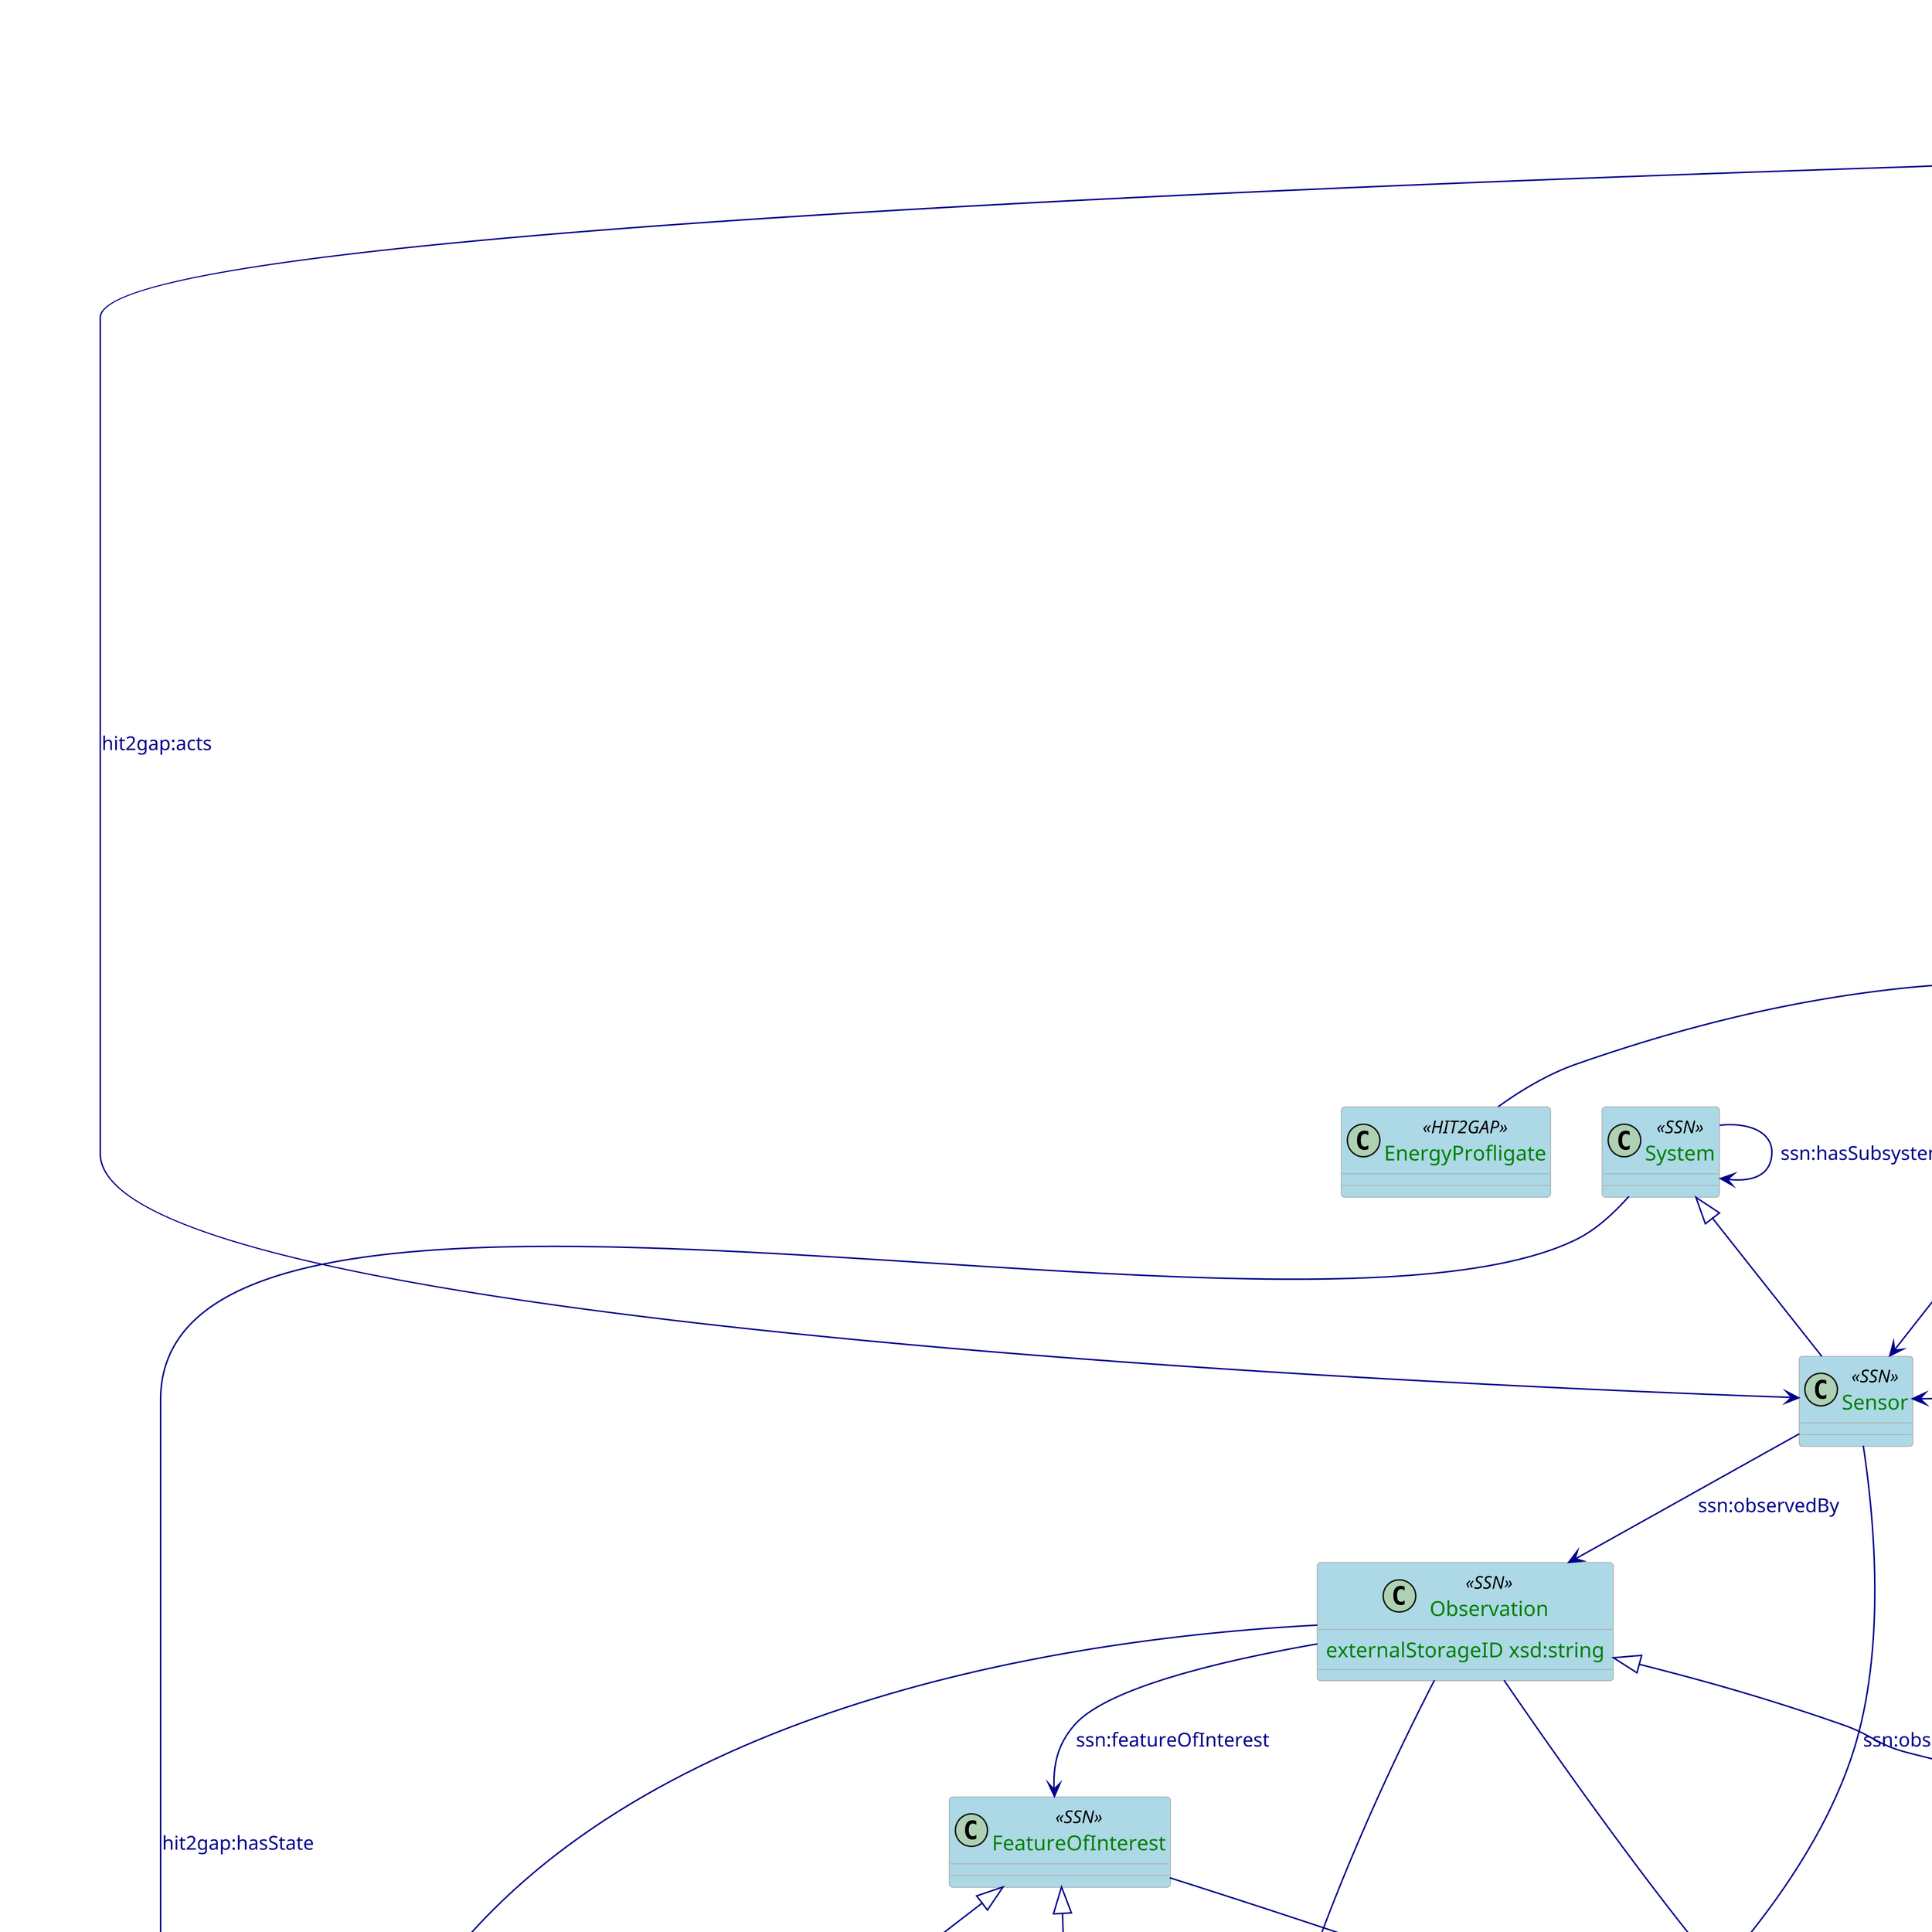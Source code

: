 @startuml
skinparam dpi 600

skinparam class {
  ArrowColor DarkBlue
  ArrowFontColor DarkBlue
  BackgroundColor LightBlue
  BorderColor DarkGrey
}
skinparam dpi 300
skinparam stereotypeCBackgroundColor Wheat
skinparam classAttributeFontColor  Green

class IfcActor <<IFC>> {
  id xsd:string
  name xsd:string
}

class IfcOccupant <<IFC>>{
  age xsd:double
  gender xsd:string
  lifestyle xsd:string
  jobType xsd:string
}

class User <<HIT2GAP>>{

}

class Notification <<HIT2GAP>>{

}

class Report <<HIT2GAP>>{

}

class Recommendation <<HIT2GAP>>{

}

class Feedback <<HIT2GAP>>{

}

class Alert <<HIT2GAP>>{

}

class OccupantRole <<HIT2GAP>>{

}

class IfcSpatialStructureElement <<IFC>>{

}

class IfcSensor <<IFC>>{

}

class FeatureOfInterest <<SSN>>{

}

class Observation <<SSN>> {
  externalStorageID xsd:string
}

class Property <<SSN>> {

}

class SensorOutput <<SSN>>{

}

class ObservationValue <<SSN>>{

}


class Instant <<Time>>{

}

class DateTimeInterval <<Time>>{

}

class IfcBuilding <<IFC>>{

}

class SampledFeatures <<OGC>>{

}

class SamplingFeatures <<OGC>>{

}

class IfcSpatial <<IFC>>{

}


class ZoneElement <<HIT2GAP>>{

}

class Driver <<HIT2GAP>>{

}


class OccupantBehaviour<<HIT2GAP>>{

}

class OccupantCharacteristics <<HIT2GAP>>{
  startWorkTime xsd:DateTime
  endWorkTime xsd:DateTime
}

class EnergyFrugal <<HIT2GAP>>{

}

class EnergyProfligate <<HIT2GAP>>{

}

class EnergyIndiferent <<HIT2GAP>>{

}

class EnvironmentalBuildingFactors <<HIT2GAP>>{

}

class System <<SSN>>{

}

class BuildingState <<HIT2GAP>>{

}

class BuildingSimpleState <<HIT2GAP>>{

}

class BuildingComplexState <<HIT2GAP>>{

}

class EnergyState <<HIT2GAP>>{

}

class Sensor <<SSN>>{

}

class TimeBehaviour <<HIT2GAP>>{

}

class Season <<HIT2GAP>>{

}

class Winter <<(I,orchid) HIT2GAP>>{

}
class Spring <<(I,orchid) HIT2GAP>>{

}
class Summer <<(I,orchid) HIT2GAP>>{

}
class Autumn <<(I,orchid) HIT2GAP>>{

}

class DayOfWeek <<Time>>{

}

class Needs <<HIT2GAP>>{

}

class EnergyEfficiencyState <<HIT2GAP>>{

}

class ComfortState <<HIT2GAP>>{

}

class OccupantComfort <<HIT2GAP>>{

}

class OccupantDiscomfort <<HIT2GAP>>{

}


class ThermalComfort <<HIT2GAP>>{

}


class ISOAdaptiveComfort <<HIT2GAP>>{

}

class ASHRAEAdaptiveComfort <<HIT2GAP>>{

}

class ASHRAEAdaptiveEnvelope <<HIT2GAP>>{

}

class OtherComfortEnvelope <<HIT2GAP>>{

}


class VisualComfort <<HIT2GAP>>{

}

class AcousticComfort <<HIT2GAP>>{

}

class IAQ <<HIT2GAP>>{

}

class OccupantPreference <<HIT2GAP>>{
  id xsd:string
  minValue xsd:double
  maxValue xsd:double
}

class Luminosity <<I,orchid) HIT2GAP>>{

}

class Noise <<I,orchid) HIT2GAP>>{

}

class Temperature <<I,orchid) HIT2GAP>>{

}

class Actions <<HIT2GAP>>{

}

class SystemActions<<HIT2GAP>>{

}

class Inaction <<HIT2GAP>>{

}

class Modality <<HIT2GAP>>{

}

class SMS <<(I,orchid) HIT2GAP>>{

}
class Email <<(I,orchid) HIT2GAP>>{

}
class Phone <<(I,orchid) HIT2GAP>>{

}

class Role <<HIT2GAP>>{

}
class Manager <<(I,orchid) HIT2GAP>>{

}
class Owner <<(I,orchid) HIT2GAP>>{

}
class Technician <<(I,orchid) HIT2GAP>>{

}

class Privacy <<HIT2GAP>>{

}

class OccupantAttitude <<HIT2GAP>>{
}

class BehaviourModel <<HIT2GAP>>{
}

class ActivityModel <<HIT2GAP>>{
}

class EventModel <<HIT2GAP>>{
}

class EquipmentModel <<HIT2GAP>>{
}

class Unit <<QUDT>>{
}

class MechanicElement <<HIT2GAP>>{
}
class ElectricElement <<HIT2GAP>>{
}

class Event <<HIT2GAP>>
class ModelResult <<HIT2GAP>>
class Indicator <<HIT2GAP>>
class Status <<HIT2GAP>>
class Function <<HIT2GAP>>
class Constraints <<HIT2GAP>>
class Probability <<HIT2GAP>>
class Context <<HIT2GAP>>

class IfcActuator <<ifc>>

Context --> Indoor: hit2gap:isAssignedTo
Context --> Outdoor: hit2gap:isAssignedTo

note top of Driver
stimulating factors that provoke energyrelated
occupant behavior.
end note

note bottom of EnvironmentalBuildingFactors
We have to restrict the observation values to those systems
values (temperature, humidity, etc)
end note

note top of Needs
there are certain physical needs that people must meet in order to survive. There are
others that make people more comfortable. In the specific ways they
strive to meet these needs, people are different
end note

note top of ThermalComfort
combination of indoor air temperature and humidity, surrounding surface temperatures, indoor
air velocity, activity level, incident radiation and clothing level of the occupant
end note

note top of VisualComfort
comfort such as not being subjected to glare, excessive contrast or unacceptable levels of brightness
end note

note bottom of AcousticComfort
With the level of background noise within an acceptable range
end note

note bottom of IAQ
Indoor environmental health, meaning good IAQ or humidity
end note

note top of ComfortState
Comfort state is the result from the violation of user needs measured through the
drivers.
end note

/'
Description of the Ifc Actor relations
'/

IfcActor <|-- User
IfcActor--> Role: hit2gap:hasRole
IfcActor --> Sensor:hit2gap:acts
IfcActor --> IfcActuator:hit2gap:acts

Role ..[#orchid] Manager
Role ..[#orchid] Owner
Role ..[#orchid] Technician
User <|-- IfcOccupant

/'
Description of Feedback and Reporting
'/

Feedback <|-- Report
Notification <|-- Alert
Notification <|-- Recommendation
User --> Modality: hit2gap:prefers
Modality ..[#orchid] SMS
Modality ..[#orchid] Email
Modality ..[#orchid] Phone

User --> Notification:hit2gap:receives
User --> Feedback:hit2gap:concerns


/'
Description of the SSN model adapted to buildign observation
'/

FeatureOfInterest <|-- SampledFeatures
FeatureOfInterest <|-- SamplingFeatures
Observation --> FeatureOfInterest: ssn:featureOfInterest
Observation--> SensorOutput: ssn:observationResult
SensorOutput --> ObservationValue: ssn_hasValue
ObservationValue --> Unit:qudt:unit
Observation --> Instant: ssn:observationResultTime
Observation --> DateTimeInterval: ssn:observationResultTime
FeatureOfInterest --> Property: ssn:hasProperty

SampledFeatures <|-- IfcBuilding
IfcSpatialElement <|-- IfcSpatialZone
IfcSpatialElement<|-- ZoneElement
IfcBuilding <|-- MechanicElement
IfcBuilding <|-- ElectricElement

/'
Definition of the Property subclasses
'/

Property <|-- ChemicalProperty
Property <|-- EconomicProperty
Property <|-- PhysicProperty

/'
Description of building states
'/
IfcBuilding --> BuildingState:hasState
System --> BuildingState: hit2gap:hasState
BuildingState <|-- BuildingSimpleState
BuildingState <|-- BuildingComplexState
BuildingComplexState <|-- EnergyState
BuildingComplexState <|-- ComfortState
ComfortState <|-- OccupantComfort
ComfortState <|-- OccupantDiscomfort
System --> System:ssn:hasSubsystem
System <|-- Sensor
Sensor --> Observation:ssn:observedBy
Sensor --> Property:ssn:observes
IfcSensor --> Sensor: owl:equivalentClass

Observation <|-- Driver

/'
Description of driver (old SIM_MOD)
'/

Driver <|-- BehaviourModel
Driver <|-- ActivityModel
Driver <|-- EventModel
Driver <|-- EquipmentModel

EventModel --> Event: hit2gap:isBasedOn
EquipmentModel --> EnvironmentalBuildingFactors: hit2gap:isBasedOn
BehaviourModel --> TimeBehaviour: hit2gap:isBasedOn
BehaviourModel --> OccupantBehaviour: hit2gap:isBasedOn

TimeBehaviour <|-- Season
TimeBehaviour <|-- Instant
TimeBehaviour <|-- DayOfWeek
TimeBehaviour <|-- DateTimeInterval
Season ..[#orchid] Winter
Season..[#orchid] Summer
Season..[#orchid] Spring
Season..[#orchid] Autumn

Event --> SensorOutput: hit2gap:associatedTo
Driver --> ModelResult: hit2gap:ModelResult
Driver --> Indicator: hit2gap:hasIndicator
Driver --> Status: hit2gap:hasStatus
Driver --> Function: hit2gap:hasFunction

Event --> Constraints: hit2gap:hasContraints
Event --> Probability: hit2gap:hasProbability
Event --> Context: hit2gap:hasContext

Context --> Indoor: hit2gap:isAssignedTo
Context --> Outdoor: hit2gap:isAssignedTo

/'
Definition of occupant attitude and IfcOccupants and their
corresponding roles.
'/

OccupantAttitude <|-- EnergyFrugal
OccupantAttitude <|-- EnergyProfligate
OccupantAttitude <|-- EnergyIndiferent


IfcOccupant --> OccupantRole: hit2gap:hasOccupantRole
IfcOccupant --> OccupantCharacteristics: hit2gap:hasOccupantCharacteristics
IfcOccupant --> Needs: hit2gap:hasComfortRequirements
IfcOccupant --> OccupantAttitude:hit2gap:hasOccupantAttitude
IfcOccupant --> Actions: hit2gap:performsAction
IfcOccupant --> OccupantBehaviour: hit2gap:hasBehaviour

/'
 Definition of the occupant needs and comfort
'/
Needs <|-- Privacy
Needs <|-- OccupantPreference
OccupantPreference ..[#orchid] Luminosity
OccupantPreference ..[#orchid] Noise
OccupantPreference ..[#orchid] Temperature

Needs <|-- ThermalComfort
Needs<|-- VisualComfort
Needs <|-- AcousticComfort
Needs <|-- IAQ

ThermalComfort<|-- ISOAdaptiveComfort
ThermalComfort<|-- ASHRAEAdaptiveComfort
ThermalComfort<|-- ASHRAEAdaptiveEnvelope
ThermalComfort<|-- OtherComfortEnvelope

/'
 Definition of the actions
'/

Actions <|-- SystemActions
Actions <|-- Inaction
Actions <|-- Feedback
Actions <|-- OccupantBeaviour

Actions --> OccupantDiscomfort:hit2gap:provoke
SystemActions --> IfcDistributionControlElement:hit2gap:changes
IfcDistributionControlElement --> Alert: hit2gap:receivesAlert
SystemActions --> Sensor: hit2gap:actuateOver
Actions --> IfcSpatialStructureElement: hit2gap:change

@enduml
